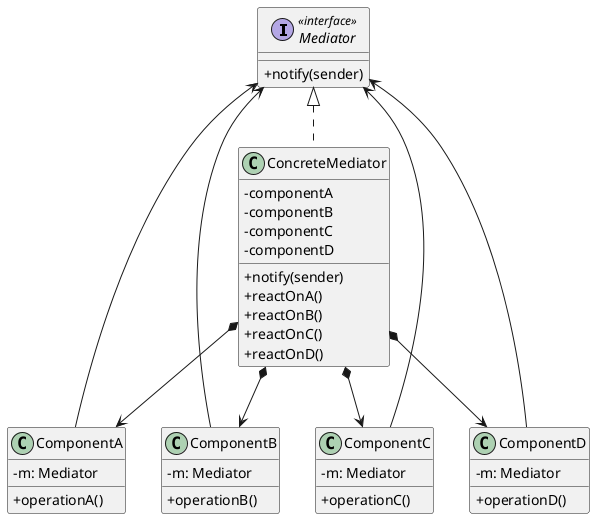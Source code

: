 @startuml Mediator Structure
skinparam ClassAttributeIconSize 0

interface Mediator <<interface>> {
  + notify(sender)
}

class ConcreteMediator implements Mediator {
  - componentA
  - componentB
  - componentC
  - componentD
  + notify(sender)
  + reactOnA()
  + reactOnB()
  + reactOnC()
  + reactOnD()
}

class ComponentA {
  - m: Mediator
  + operationA()
}

class ComponentB {
  - m: Mediator
  + operationB()
}

class ComponentC {
  - m: Mediator
  + operationC()
}

class ComponentD {
  - m: Mediator
  + operationD()
}

ComponentA --> Mediator
ComponentB --> Mediator
Mediator <-- ComponentC
Mediator <-- ComponentD

ConcreteMediator *--> ComponentA
ConcreteMediator *--> ComponentB
ConcreteMediator *--> ComponentC
ConcreteMediator *--> ComponentD

@enduml
